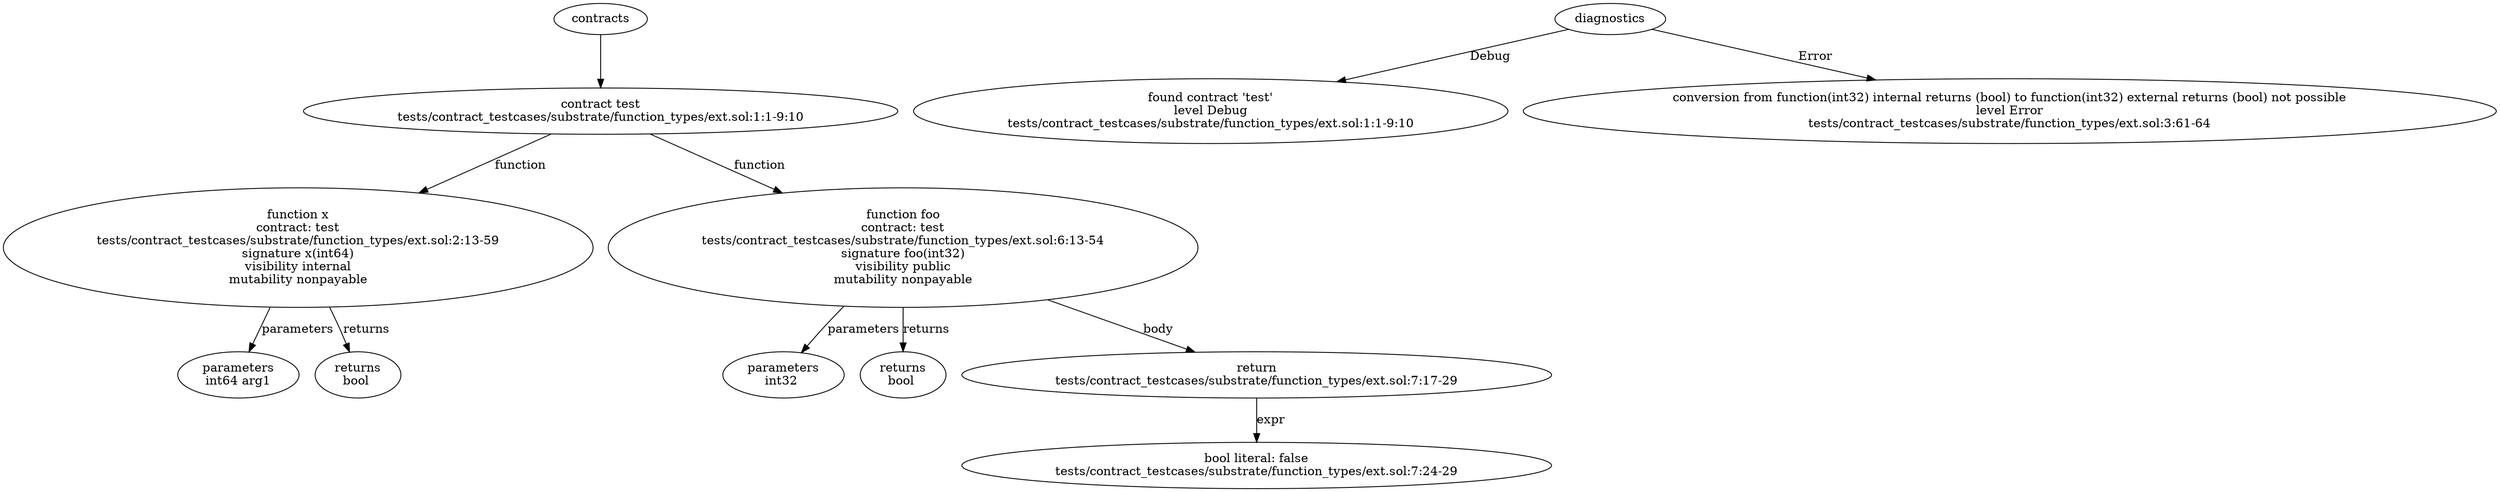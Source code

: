 strict digraph "tests/contract_testcases/substrate/function_types/ext.sol" {
	contract [label="contract test\ntests/contract_testcases/substrate/function_types/ext.sol:1:1-9:10"]
	x [label="function x\ncontract: test\ntests/contract_testcases/substrate/function_types/ext.sol:2:13-59\nsignature x(int64)\nvisibility internal\nmutability nonpayable"]
	parameters [label="parameters\nint64 arg1"]
	returns [label="returns\nbool "]
	foo [label="function foo\ncontract: test\ntests/contract_testcases/substrate/function_types/ext.sol:6:13-54\nsignature foo(int32)\nvisibility public\nmutability nonpayable"]
	parameters_6 [label="parameters\nint32 "]
	returns_7 [label="returns\nbool "]
	return [label="return\ntests/contract_testcases/substrate/function_types/ext.sol:7:17-29"]
	bool_literal [label="bool literal: false\ntests/contract_testcases/substrate/function_types/ext.sol:7:24-29"]
	diagnostic [label="found contract 'test'\nlevel Debug\ntests/contract_testcases/substrate/function_types/ext.sol:1:1-9:10"]
	diagnostic_12 [label="conversion from function(int32) internal returns (bool) to function(int32) external returns (bool) not possible\nlevel Error\ntests/contract_testcases/substrate/function_types/ext.sol:3:61-64"]
	contracts -> contract
	contract -> x [label="function"]
	x -> parameters [label="parameters"]
	x -> returns [label="returns"]
	contract -> foo [label="function"]
	foo -> parameters_6 [label="parameters"]
	foo -> returns_7 [label="returns"]
	foo -> return [label="body"]
	return -> bool_literal [label="expr"]
	diagnostics -> diagnostic [label="Debug"]
	diagnostics -> diagnostic_12 [label="Error"]
}
